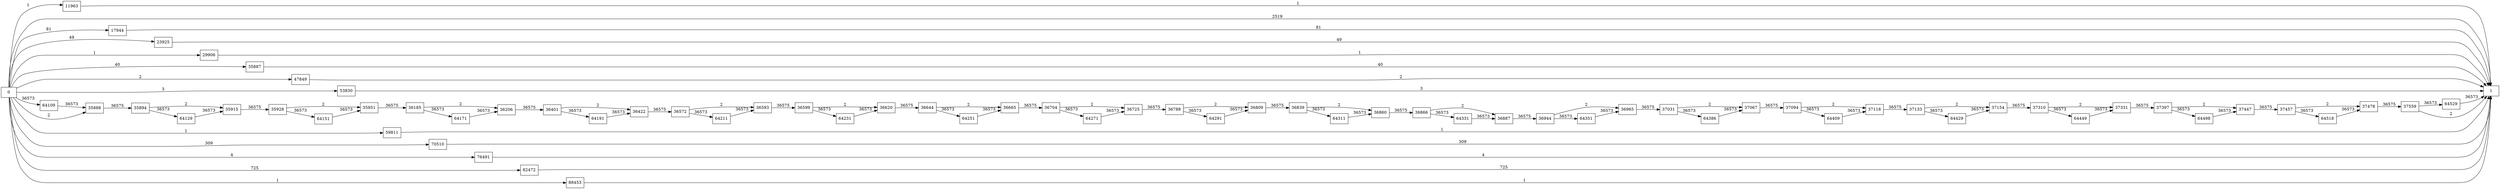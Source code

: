 digraph {
	graph [rankdir=LR]
	node [shape=rectangle]
	11963 -> 1 [label=1]
	17944 -> 1 [label=81]
	23925 -> 1 [label=49]
	29906 -> 1 [label=1]
	35887 -> 1 [label=40]
	35888 -> 35894 [label=36575]
	35894 -> 35915 [label=2]
	35894 -> 64129 [label=36573]
	35915 -> 35928 [label=36575]
	35928 -> 35951 [label=2]
	35928 -> 64151 [label=36573]
	35951 -> 36185 [label=36575]
	36185 -> 36206 [label=2]
	36185 -> 64171 [label=36573]
	36206 -> 36401 [label=36575]
	36401 -> 36422 [label=2]
	36401 -> 64191 [label=36573]
	36422 -> 36572 [label=36575]
	36572 -> 36593 [label=2]
	36572 -> 64211 [label=36573]
	36593 -> 36599 [label=36575]
	36599 -> 36620 [label=2]
	36599 -> 64231 [label=36573]
	36620 -> 36644 [label=36575]
	36644 -> 36665 [label=2]
	36644 -> 64251 [label=36573]
	36665 -> 36704 [label=36575]
	36704 -> 36725 [label=2]
	36704 -> 64271 [label=36573]
	36725 -> 36788 [label=36575]
	36788 -> 36809 [label=2]
	36788 -> 64291 [label=36573]
	36809 -> 36839 [label=36575]
	36839 -> 36860 [label=2]
	36839 -> 64311 [label=36573]
	36860 -> 36866 [label=36575]
	36866 -> 36887 [label=2]
	36866 -> 64331 [label=36573]
	36887 -> 36944 [label=36575]
	36944 -> 36965 [label=2]
	36944 -> 64351 [label=36573]
	36965 -> 37031 [label=36575]
	37031 -> 37067 [label=2]
	37031 -> 64386 [label=36573]
	37067 -> 37094 [label=36575]
	37094 -> 37118 [label=2]
	37094 -> 64409 [label=36573]
	37118 -> 37133 [label=36575]
	37133 -> 37154 [label=2]
	37133 -> 64429 [label=36573]
	37154 -> 37310 [label=36575]
	37310 -> 37331 [label=2]
	37310 -> 64449 [label=36573]
	37331 -> 37397 [label=36575]
	37397 -> 37447 [label=2]
	37397 -> 64498 [label=36573]
	37447 -> 37457 [label=36575]
	37457 -> 37478 [label=2]
	37457 -> 64518 [label=36573]
	37478 -> 37559 [label=36575]
	37559 -> 1 [label=2]
	37559 -> 64529 [label=36573]
	47849 -> 1 [label=2]
	53830 -> 1 [label=3]
	59811 -> 1 [label=1]
	64109 -> 35888 [label=36573]
	64129 -> 35915 [label=36573]
	64151 -> 35951 [label=36573]
	64171 -> 36206 [label=36573]
	64191 -> 36422 [label=36573]
	64211 -> 36593 [label=36573]
	64231 -> 36620 [label=36573]
	64251 -> 36665 [label=36573]
	64271 -> 36725 [label=36573]
	64291 -> 36809 [label=36573]
	64311 -> 36860 [label=36573]
	64331 -> 36887 [label=36573]
	64351 -> 36965 [label=36573]
	64386 -> 37067 [label=36573]
	64409 -> 37118 [label=36573]
	64429 -> 37154 [label=36573]
	64449 -> 37331 [label=36573]
	64498 -> 37447 [label=36573]
	64518 -> 37478 [label=36573]
	64529 -> 1 [label=36573]
	70510 -> 1 [label=309]
	76491 -> 1 [label=4]
	82472 -> 1 [label=725]
	88453 -> 1 [label=1]
	0 -> 35888 [label=2]
	0 -> 1 [label=2519]
	0 -> 11963 [label=1]
	0 -> 17944 [label=81]
	0 -> 23925 [label=49]
	0 -> 29906 [label=1]
	0 -> 35887 [label=40]
	0 -> 47849 [label=2]
	0 -> 53830 [label=3]
	0 -> 59811 [label=1]
	0 -> 64109 [label=36573]
	0 -> 70510 [label=309]
	0 -> 76491 [label=4]
	0 -> 82472 [label=725]
	0 -> 88453 [label=1]
}
